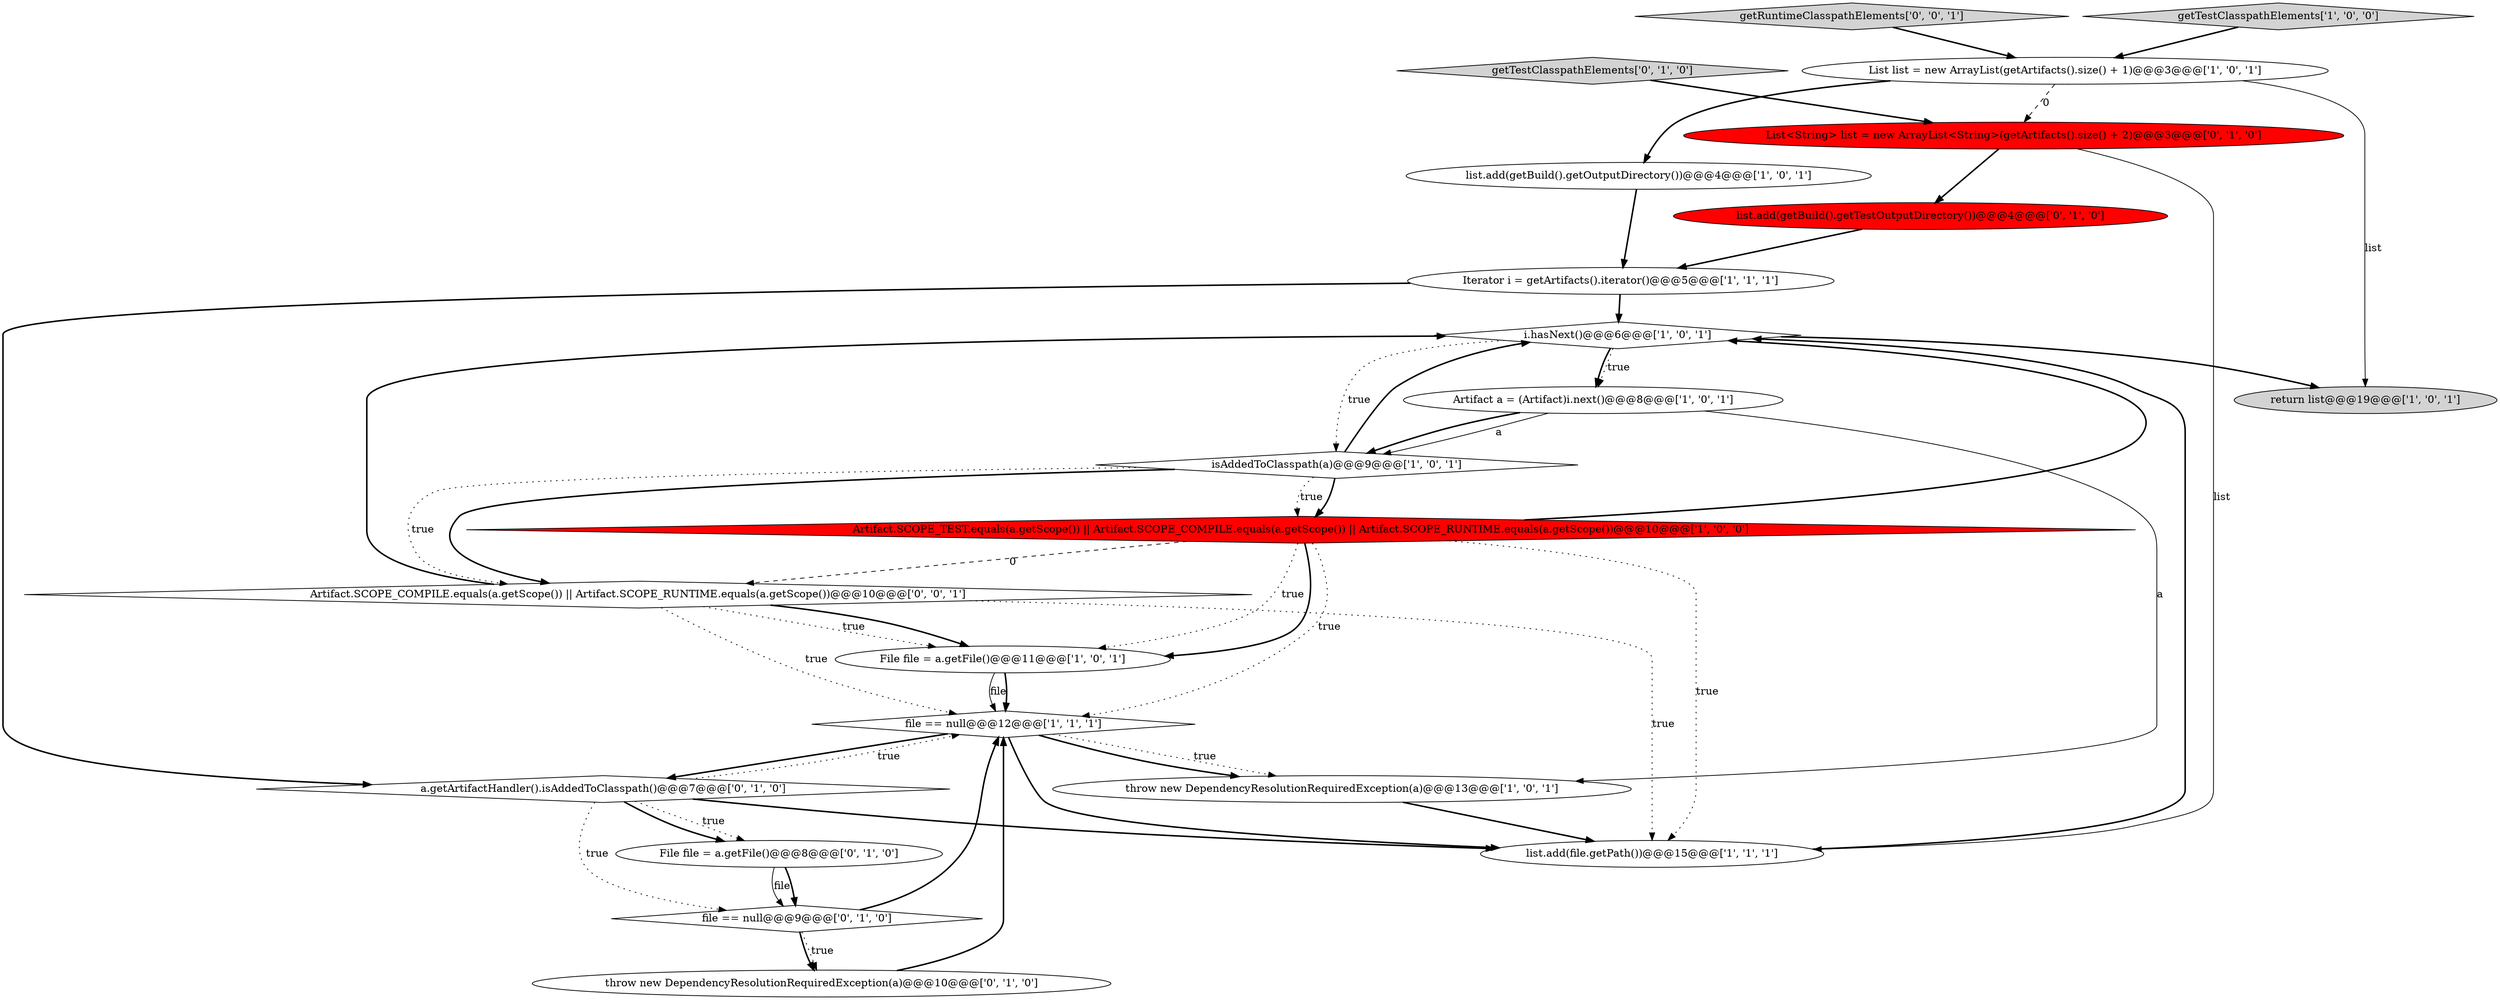 digraph {
20 [style = filled, label = "getRuntimeClasspathElements['0', '0', '1']", fillcolor = lightgray, shape = diamond image = "AAA0AAABBB3BBB"];
16 [style = filled, label = "list.add(getBuild().getTestOutputDirectory())@@@4@@@['0', '1', '0']", fillcolor = red, shape = ellipse image = "AAA1AAABBB2BBB"];
5 [style = filled, label = "i.hasNext()@@@6@@@['1', '0', '1']", fillcolor = white, shape = diamond image = "AAA0AAABBB1BBB"];
15 [style = filled, label = "getTestClasspathElements['0', '1', '0']", fillcolor = lightgray, shape = diamond image = "AAA0AAABBB2BBB"];
4 [style = filled, label = "throw new DependencyResolutionRequiredException(a)@@@13@@@['1', '0', '1']", fillcolor = white, shape = ellipse image = "AAA0AAABBB1BBB"];
1 [style = filled, label = "return list@@@19@@@['1', '0', '1']", fillcolor = lightgray, shape = ellipse image = "AAA0AAABBB1BBB"];
2 [style = filled, label = "getTestClasspathElements['1', '0', '0']", fillcolor = lightgray, shape = diamond image = "AAA0AAABBB1BBB"];
13 [style = filled, label = "File file = a.getFile()@@@8@@@['0', '1', '0']", fillcolor = white, shape = ellipse image = "AAA0AAABBB2BBB"];
3 [style = filled, label = "isAddedToClasspath(a)@@@9@@@['1', '0', '1']", fillcolor = white, shape = diamond image = "AAA0AAABBB1BBB"];
9 [style = filled, label = "list.add(file.getPath())@@@15@@@['1', '1', '1']", fillcolor = white, shape = ellipse image = "AAA0AAABBB1BBB"];
8 [style = filled, label = "file == null@@@12@@@['1', '1', '1']", fillcolor = white, shape = diamond image = "AAA0AAABBB1BBB"];
14 [style = filled, label = "file == null@@@9@@@['0', '1', '0']", fillcolor = white, shape = diamond image = "AAA0AAABBB2BBB"];
19 [style = filled, label = "throw new DependencyResolutionRequiredException(a)@@@10@@@['0', '1', '0']", fillcolor = white, shape = ellipse image = "AAA0AAABBB2BBB"];
17 [style = filled, label = "List<String> list = new ArrayList<String>(getArtifacts().size() + 2)@@@3@@@['0', '1', '0']", fillcolor = red, shape = ellipse image = "AAA1AAABBB2BBB"];
7 [style = filled, label = "Artifact a = (Artifact)i.next()@@@8@@@['1', '0', '1']", fillcolor = white, shape = ellipse image = "AAA0AAABBB1BBB"];
6 [style = filled, label = "List list = new ArrayList(getArtifacts().size() + 1)@@@3@@@['1', '0', '1']", fillcolor = white, shape = ellipse image = "AAA0AAABBB1BBB"];
18 [style = filled, label = "a.getArtifactHandler().isAddedToClasspath()@@@7@@@['0', '1', '0']", fillcolor = white, shape = diamond image = "AAA0AAABBB2BBB"];
0 [style = filled, label = "File file = a.getFile()@@@11@@@['1', '0', '1']", fillcolor = white, shape = ellipse image = "AAA0AAABBB1BBB"];
12 [style = filled, label = "Artifact.SCOPE_TEST.equals(a.getScope()) || Artifact.SCOPE_COMPILE.equals(a.getScope()) || Artifact.SCOPE_RUNTIME.equals(a.getScope())@@@10@@@['1', '0', '0']", fillcolor = red, shape = diamond image = "AAA1AAABBB1BBB"];
10 [style = filled, label = "list.add(getBuild().getOutputDirectory())@@@4@@@['1', '0', '1']", fillcolor = white, shape = ellipse image = "AAA0AAABBB1BBB"];
11 [style = filled, label = "Iterator i = getArtifacts().iterator()@@@5@@@['1', '1', '1']", fillcolor = white, shape = ellipse image = "AAA0AAABBB1BBB"];
21 [style = filled, label = "Artifact.SCOPE_COMPILE.equals(a.getScope()) || Artifact.SCOPE_RUNTIME.equals(a.getScope())@@@10@@@['0', '0', '1']", fillcolor = white, shape = diamond image = "AAA0AAABBB3BBB"];
13->14 [style = solid, label="file"];
4->9 [style = bold, label=""];
14->19 [style = dotted, label="true"];
16->11 [style = bold, label=""];
12->5 [style = bold, label=""];
21->0 [style = bold, label=""];
12->8 [style = dotted, label="true"];
2->6 [style = bold, label=""];
8->18 [style = bold, label=""];
21->0 [style = dotted, label="true"];
21->8 [style = dotted, label="true"];
0->8 [style = solid, label="file"];
18->13 [style = dotted, label="true"];
14->19 [style = bold, label=""];
7->3 [style = solid, label="a"];
18->8 [style = dotted, label="true"];
6->17 [style = dashed, label="0"];
20->6 [style = bold, label=""];
3->12 [style = bold, label=""];
5->3 [style = dotted, label="true"];
12->0 [style = bold, label=""];
8->4 [style = dotted, label="true"];
18->14 [style = dotted, label="true"];
11->18 [style = bold, label=""];
7->3 [style = bold, label=""];
19->8 [style = bold, label=""];
12->21 [style = dashed, label="0"];
21->5 [style = bold, label=""];
5->1 [style = bold, label=""];
11->5 [style = bold, label=""];
15->17 [style = bold, label=""];
3->5 [style = bold, label=""];
21->9 [style = dotted, label="true"];
5->7 [style = dotted, label="true"];
3->21 [style = dotted, label="true"];
3->12 [style = dotted, label="true"];
6->10 [style = bold, label=""];
0->8 [style = bold, label=""];
18->9 [style = bold, label=""];
18->13 [style = bold, label=""];
8->9 [style = bold, label=""];
9->5 [style = bold, label=""];
12->0 [style = dotted, label="true"];
5->7 [style = bold, label=""];
3->21 [style = bold, label=""];
17->9 [style = solid, label="list"];
14->8 [style = bold, label=""];
8->4 [style = bold, label=""];
6->1 [style = solid, label="list"];
13->14 [style = bold, label=""];
7->4 [style = solid, label="a"];
17->16 [style = bold, label=""];
12->9 [style = dotted, label="true"];
10->11 [style = bold, label=""];
}
